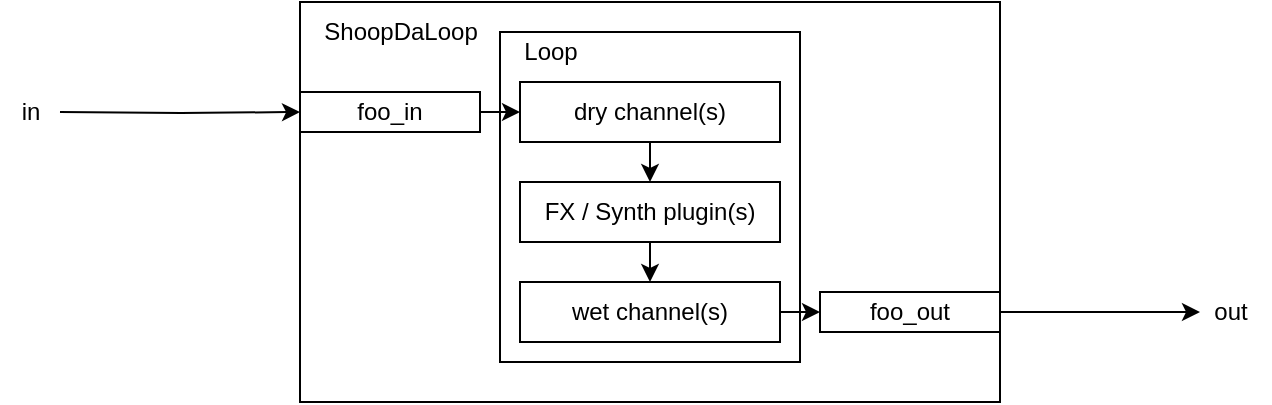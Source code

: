<mxfile version="21.6.1" type="device">
  <diagram name="Page-1" id="x8Cgbk6aoG2NB8uat0VS">
    <mxGraphModel dx="1434" dy="741" grid="1" gridSize="10" guides="1" tooltips="1" connect="1" arrows="1" fold="1" page="1" pageScale="1" pageWidth="850" pageHeight="1100" math="0" shadow="0">
      <root>
        <mxCell id="0" />
        <mxCell id="1" parent="0" />
        <mxCell id="0kZr01sGwNfWkGLTHoOV-28" style="edgeStyle=orthogonalEdgeStyle;rounded=0;orthogonalLoop=1;jettySize=auto;html=1;exitX=0.5;exitY=1;exitDx=0;exitDy=0;entryX=0.5;entryY=0;entryDx=0;entryDy=0;" edge="1" parent="1" source="0kZr01sGwNfWkGLTHoOV-1" target="0kZr01sGwNfWkGLTHoOV-27">
          <mxGeometry relative="1" as="geometry" />
        </mxCell>
        <mxCell id="0kZr01sGwNfWkGLTHoOV-1" value="dry channel(s)" style="rounded=0;whiteSpace=wrap;html=1;fillColor=none;" vertex="1" parent="1">
          <mxGeometry x="270" y="50" width="130" height="30" as="geometry" />
        </mxCell>
        <mxCell id="0kZr01sGwNfWkGLTHoOV-5" value="" style="rounded=0;whiteSpace=wrap;html=1;fillColor=none;" vertex="1" parent="1">
          <mxGeometry x="260" y="25" width="150" height="165" as="geometry" />
        </mxCell>
        <mxCell id="0kZr01sGwNfWkGLTHoOV-17" style="edgeStyle=orthogonalEdgeStyle;rounded=0;orthogonalLoop=1;jettySize=auto;html=1;exitX=1;exitY=0.5;exitDx=0;exitDy=0;entryX=0;entryY=0.5;entryDx=0;entryDy=0;" edge="1" parent="1" source="0kZr01sGwNfWkGLTHoOV-2" target="0kZr01sGwNfWkGLTHoOV-16">
          <mxGeometry relative="1" as="geometry" />
        </mxCell>
        <mxCell id="0kZr01sGwNfWkGLTHoOV-2" value="wet channel(s)" style="rounded=0;whiteSpace=wrap;html=1;fillColor=none;" vertex="1" parent="1">
          <mxGeometry x="270" y="150" width="130" height="30" as="geometry" />
        </mxCell>
        <mxCell id="0kZr01sGwNfWkGLTHoOV-7" value="" style="rounded=0;whiteSpace=wrap;html=1;fillColor=none;" vertex="1" parent="1">
          <mxGeometry x="160" y="10" width="350" height="200" as="geometry" />
        </mxCell>
        <mxCell id="0kZr01sGwNfWkGLTHoOV-6" value="Loop" style="text;html=1;align=center;verticalAlign=middle;resizable=0;points=[];autosize=1;strokeColor=none;fillColor=none;" vertex="1" parent="1">
          <mxGeometry x="260" y="20" width="50" height="30" as="geometry" />
        </mxCell>
        <mxCell id="0kZr01sGwNfWkGLTHoOV-8" value="&lt;div&gt;ShoopDaLoop&lt;/div&gt;" style="text;html=1;align=center;verticalAlign=middle;resizable=0;points=[];autosize=1;strokeColor=none;fillColor=none;" vertex="1" parent="1">
          <mxGeometry x="160" y="10" width="100" height="30" as="geometry" />
        </mxCell>
        <mxCell id="0kZr01sGwNfWkGLTHoOV-11" style="edgeStyle=orthogonalEdgeStyle;rounded=0;orthogonalLoop=1;jettySize=auto;html=1;exitX=1;exitY=0.5;exitDx=0;exitDy=0;entryX=0;entryY=0.5;entryDx=0;entryDy=0;" edge="1" parent="1" source="0kZr01sGwNfWkGLTHoOV-9" target="0kZr01sGwNfWkGLTHoOV-1">
          <mxGeometry relative="1" as="geometry" />
        </mxCell>
        <mxCell id="0kZr01sGwNfWkGLTHoOV-22" style="edgeStyle=orthogonalEdgeStyle;rounded=0;orthogonalLoop=1;jettySize=auto;html=1;entryX=0;entryY=0.5;entryDx=0;entryDy=0;" edge="1" parent="1" target="0kZr01sGwNfWkGLTHoOV-9">
          <mxGeometry relative="1" as="geometry">
            <mxPoint x="10" y="65" as="targetPoint" />
            <mxPoint x="40" y="65" as="sourcePoint" />
          </mxGeometry>
        </mxCell>
        <mxCell id="0kZr01sGwNfWkGLTHoOV-9" value="foo_in" style="rounded=0;whiteSpace=wrap;html=1;fillColor=none;" vertex="1" parent="1">
          <mxGeometry x="160" y="55" width="90" height="20" as="geometry" />
        </mxCell>
        <mxCell id="0kZr01sGwNfWkGLTHoOV-24" style="edgeStyle=orthogonalEdgeStyle;rounded=0;orthogonalLoop=1;jettySize=auto;html=1;exitX=1;exitY=0.5;exitDx=0;exitDy=0;" edge="1" parent="1" source="0kZr01sGwNfWkGLTHoOV-16">
          <mxGeometry relative="1" as="geometry">
            <mxPoint x="610" y="165" as="targetPoint" />
          </mxGeometry>
        </mxCell>
        <mxCell id="0kZr01sGwNfWkGLTHoOV-16" value="foo_out" style="rounded=0;whiteSpace=wrap;html=1;fillColor=none;" vertex="1" parent="1">
          <mxGeometry x="420" y="155" width="90" height="20" as="geometry" />
        </mxCell>
        <mxCell id="0kZr01sGwNfWkGLTHoOV-25" value="in" style="text;html=1;align=center;verticalAlign=middle;resizable=0;points=[];autosize=1;strokeColor=none;fillColor=none;" vertex="1" parent="1">
          <mxGeometry x="10" y="50" width="30" height="30" as="geometry" />
        </mxCell>
        <mxCell id="0kZr01sGwNfWkGLTHoOV-26" value="out" style="text;html=1;align=center;verticalAlign=middle;resizable=0;points=[];autosize=1;strokeColor=none;fillColor=none;" vertex="1" parent="1">
          <mxGeometry x="605" y="150" width="40" height="30" as="geometry" />
        </mxCell>
        <mxCell id="0kZr01sGwNfWkGLTHoOV-29" style="edgeStyle=orthogonalEdgeStyle;rounded=0;orthogonalLoop=1;jettySize=auto;html=1;exitX=0.5;exitY=1;exitDx=0;exitDy=0;entryX=0.5;entryY=0;entryDx=0;entryDy=0;" edge="1" parent="1" source="0kZr01sGwNfWkGLTHoOV-27" target="0kZr01sGwNfWkGLTHoOV-2">
          <mxGeometry relative="1" as="geometry" />
        </mxCell>
        <mxCell id="0kZr01sGwNfWkGLTHoOV-27" value="FX / Synth plugin(s)" style="rounded=0;whiteSpace=wrap;html=1;fillColor=none;" vertex="1" parent="1">
          <mxGeometry x="270" y="100" width="130" height="30" as="geometry" />
        </mxCell>
      </root>
    </mxGraphModel>
  </diagram>
</mxfile>
